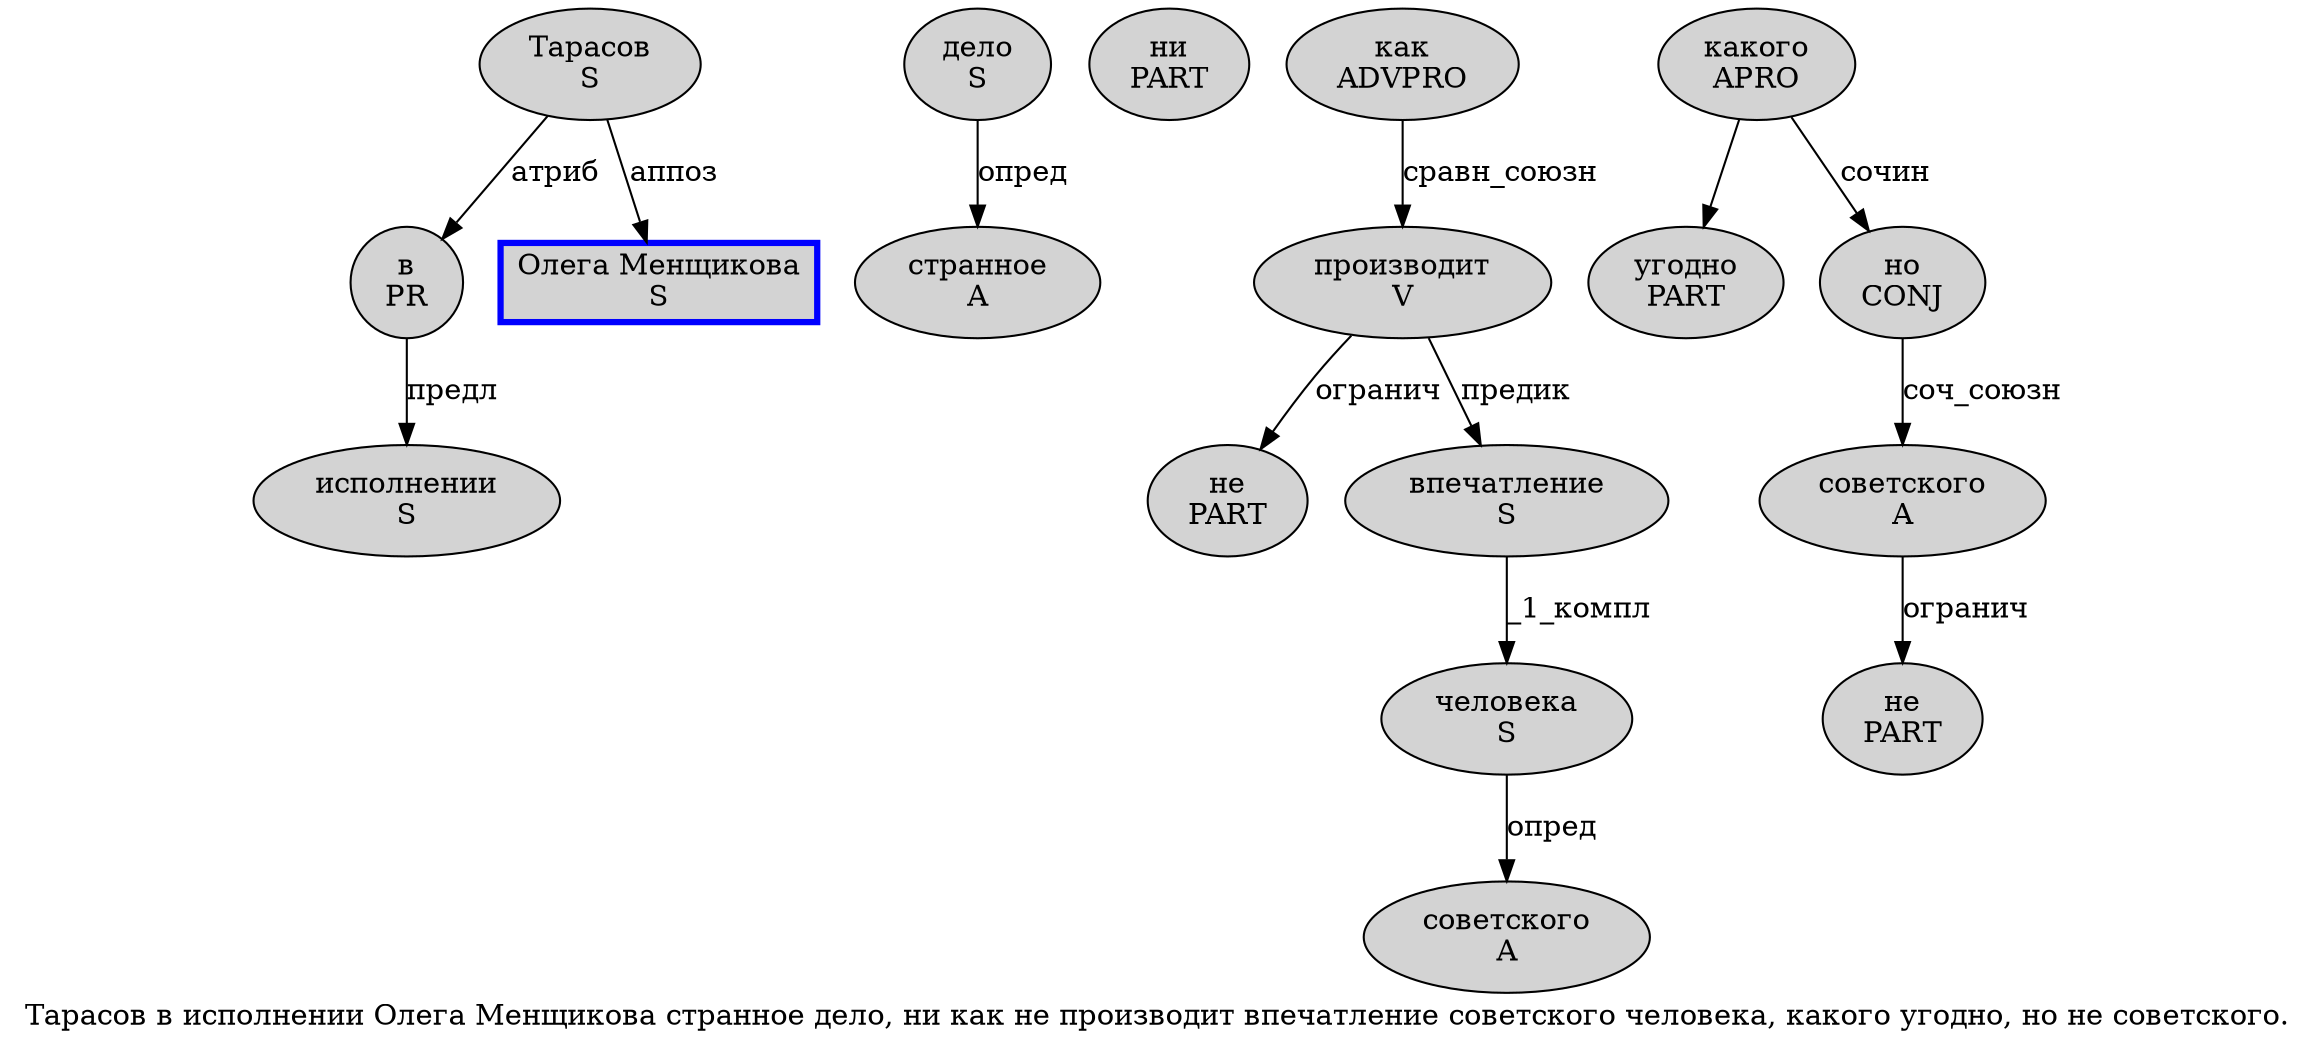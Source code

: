 digraph SENTENCE_3645 {
	graph [label="Тарасов в исполнении Олега Менщикова странное дело, ни как не производит впечатление советского человека, какого угодно, но не советского."]
	node [style=filled]
		0 [label="Тарасов
S" color="" fillcolor=lightgray penwidth=1 shape=ellipse]
		1 [label="в
PR" color="" fillcolor=lightgray penwidth=1 shape=ellipse]
		2 [label="исполнении
S" color="" fillcolor=lightgray penwidth=1 shape=ellipse]
		3 [label="Олега Менщикова
S" color=blue fillcolor=lightgray penwidth=3 shape=box]
		4 [label="странное
A" color="" fillcolor=lightgray penwidth=1 shape=ellipse]
		5 [label="дело
S" color="" fillcolor=lightgray penwidth=1 shape=ellipse]
		7 [label="ни
PART" color="" fillcolor=lightgray penwidth=1 shape=ellipse]
		8 [label="как
ADVPRO" color="" fillcolor=lightgray penwidth=1 shape=ellipse]
		9 [label="не
PART" color="" fillcolor=lightgray penwidth=1 shape=ellipse]
		10 [label="производит
V" color="" fillcolor=lightgray penwidth=1 shape=ellipse]
		11 [label="впечатление
S" color="" fillcolor=lightgray penwidth=1 shape=ellipse]
		12 [label="советского
A" color="" fillcolor=lightgray penwidth=1 shape=ellipse]
		13 [label="человека
S" color="" fillcolor=lightgray penwidth=1 shape=ellipse]
		15 [label="какого
APRO" color="" fillcolor=lightgray penwidth=1 shape=ellipse]
		16 [label="угодно
PART" color="" fillcolor=lightgray penwidth=1 shape=ellipse]
		18 [label="но
CONJ" color="" fillcolor=lightgray penwidth=1 shape=ellipse]
		19 [label="не
PART" color="" fillcolor=lightgray penwidth=1 shape=ellipse]
		20 [label="советского
A" color="" fillcolor=lightgray penwidth=1 shape=ellipse]
			15 -> 16
			15 -> 18 [label="сочин"]
			18 -> 20 [label="соч_союзн"]
			13 -> 12 [label="опред"]
			10 -> 9 [label="огранич"]
			10 -> 11 [label="предик"]
			8 -> 10 [label="сравн_союзн"]
			5 -> 4 [label="опред"]
			1 -> 2 [label="предл"]
			11 -> 13 [label="_1_компл"]
			0 -> 1 [label="атриб"]
			0 -> 3 [label="аппоз"]
			20 -> 19 [label="огранич"]
}